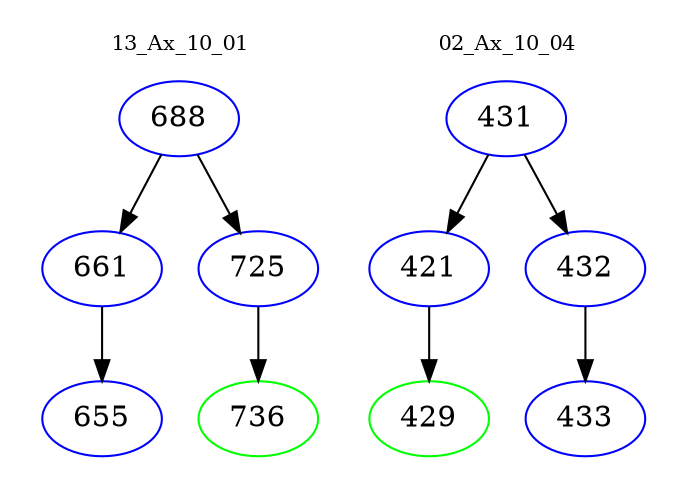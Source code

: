 digraph{
subgraph cluster_0 {
color = white
label = "13_Ax_10_01";
fontsize=10;
T0_688 [label="688", color="blue"]
T0_688 -> T0_661 [color="black"]
T0_661 [label="661", color="blue"]
T0_661 -> T0_655 [color="black"]
T0_655 [label="655", color="blue"]
T0_688 -> T0_725 [color="black"]
T0_725 [label="725", color="blue"]
T0_725 -> T0_736 [color="black"]
T0_736 [label="736", color="green"]
}
subgraph cluster_1 {
color = white
label = "02_Ax_10_04";
fontsize=10;
T1_431 [label="431", color="blue"]
T1_431 -> T1_421 [color="black"]
T1_421 [label="421", color="blue"]
T1_421 -> T1_429 [color="black"]
T1_429 [label="429", color="green"]
T1_431 -> T1_432 [color="black"]
T1_432 [label="432", color="blue"]
T1_432 -> T1_433 [color="black"]
T1_433 [label="433", color="blue"]
}
}
